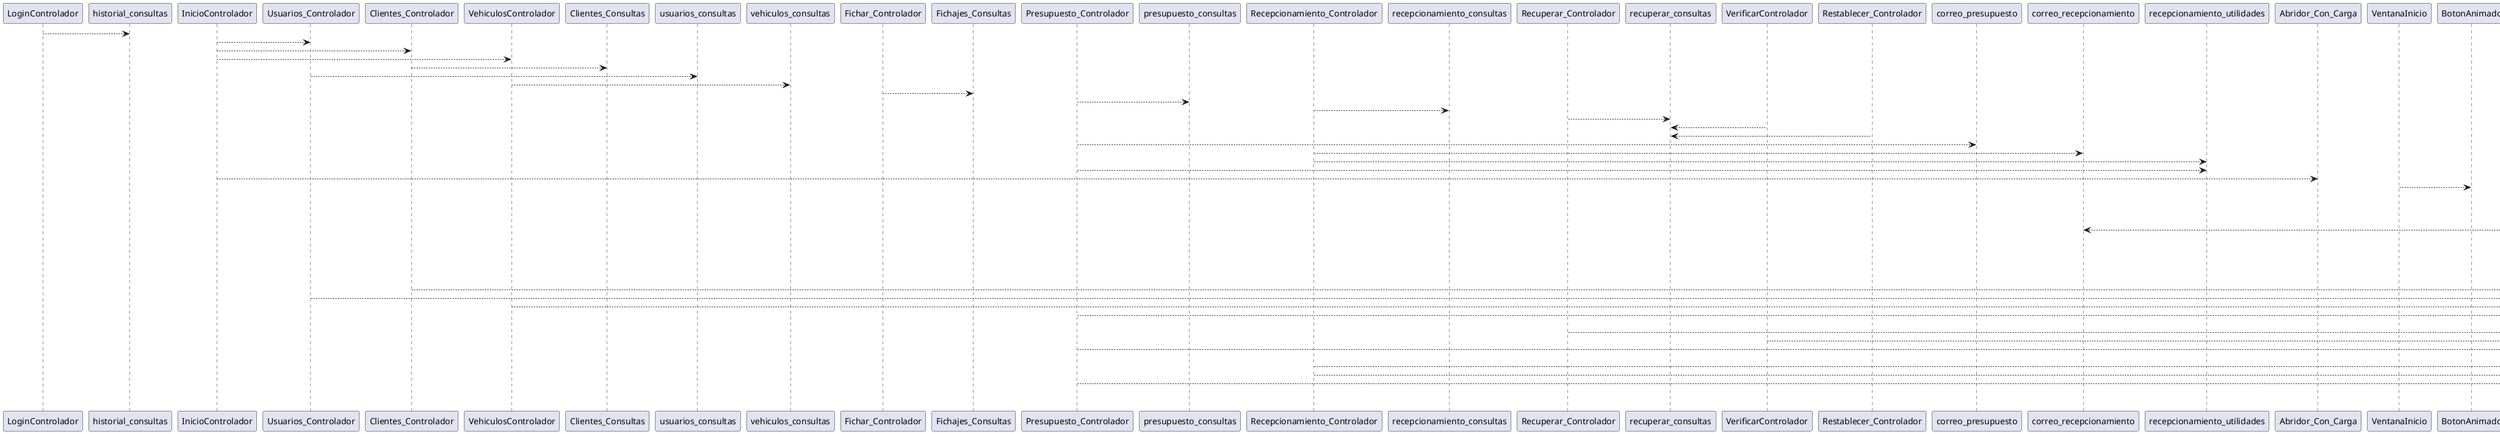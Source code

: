 @startuml
' -------- Relaciones generales entre capas --------

LoginControlador --> historial_consultas
InicioControlador --> Usuarios_Controlador
InicioControlador --> Clientes_Controlador
InicioControlador --> VehiculosControlador
Clientes_Controlador --> Clientes_Consultas
Usuarios_Controlador --> usuarios_consultas
VehiculosControlador --> vehiculos_consultas
Fichar_Controlador --> Fichajes_Consultas
Presupuesto_Controlador --> presupuesto_consultas
Recepcionamiento_Controlador --> recepcionamiento_consultas
Recuperar_Controlador --> recuperar_consultas
VerificarControlador --> recuperar_consultas
Restablecer_Controlador --> recuperar_consultas

Presupuesto_Controlador --> correo_presupuesto
Recepcionamiento_Controlador --> correo_recepcionamiento
Recepcionamiento_Controlador --> recepcionamiento_utilidades
Presupuesto_Controlador --> recepcionamiento_utilidades
InicioControlador --> Abridor_Con_Carga
VentanaInicio --> BotonAnimado
Ventana_Recepcionamiento --> capturador_firma
Ventana_Contrato --> capturador_firma
ReimpresionCompras_Controlador --> correo_reenviarCompras
ReimpresionVentas_Controlador --> correo_reenviarVentas
ReimpresionRecepcionamiento_Controlador --> correo_recepcionamiento
ReimpresionPresupuestos_Controlador --> correo_renviarPresupuestos
ReimpresionCompras_Controlador --> imprimir
ReimpresionVentas_Controlador --> imprimir
ReimpresionRecepcionamiento_Controlador --> imprimir
ReimpresionPresupuestos_Controlador --> imprimir
Compraventa_Controlador --> mensajes
Clientes_Controlador --> mensajes
Usuarios_Controlador --> mensajes
VehiculosControlador --> mensajes
Presupuesto_Controlador --> mensajes
Crear_Cliente_Rapido_Controlador --> correo
Recuperar_Controlador --> correo
VerificarControlador --> correo
Presupuesto_Controlador --> pdf
Compraventa_Controlador --> pdf
Recepcionamiento_Controlador --> pdf
Recepcionamiento_Controlador --> rutas
Presupuesto_Controlador --> rutas
Compraventa_Controlador --> rutas
Historial_Controlador --> canvas_con_paginas
@enduml
